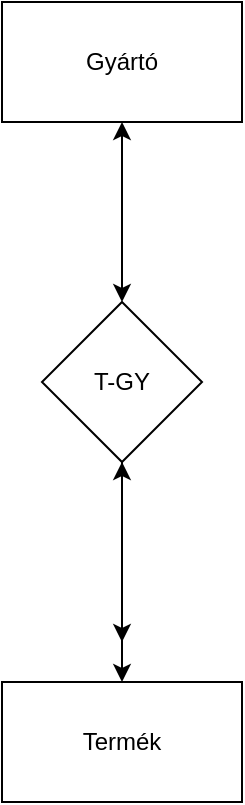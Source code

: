 <mxfile version="20.6.0" type="google"><diagram id="R2lEEEUBdFMjLlhIrx00" name="Page-1"><mxGraphModel dx="1033" dy="524" grid="1" gridSize="10" guides="1" tooltips="1" connect="1" arrows="1" fold="1" page="1" pageScale="1" pageWidth="850" pageHeight="1100" math="0" shadow="0" extFonts="Permanent Marker^https://fonts.googleapis.com/css?family=Permanent+Marker"><root><mxCell id="0"/><mxCell id="1" parent="0"/><mxCell id="SmWhDM5IqEVHbuOT3FbZ-1" value="Termék" style="rounded=0;whiteSpace=wrap;html=1;" parent="1" vertex="1"><mxGeometry x="110" y="450" width="120" height="60" as="geometry"/></mxCell><mxCell id="SmWhDM5IqEVHbuOT3FbZ-2" value="Gyártó" style="rounded=0;whiteSpace=wrap;html=1;" parent="1" vertex="1"><mxGeometry x="110" y="110" width="120" height="60" as="geometry"/></mxCell><mxCell id="SmWhDM5IqEVHbuOT3FbZ-3" value="T-GY" style="rhombus;whiteSpace=wrap;html=1;" parent="1" vertex="1"><mxGeometry x="130" y="260" width="80" height="80" as="geometry"/></mxCell><mxCell id="SmWhDM5IqEVHbuOT3FbZ-4" value="" style="endArrow=classic;startArrow=classic;html=1;rounded=0;entryX=0.5;entryY=0;entryDx=0;entryDy=0;exitX=0.5;exitY=1;exitDx=0;exitDy=0;" parent="1" source="SmWhDM5IqEVHbuOT3FbZ-2" target="SmWhDM5IqEVHbuOT3FbZ-3" edge="1"><mxGeometry width="50" height="50" relative="1" as="geometry"><mxPoint x="130" y="175" as="sourcePoint"/><mxPoint x="130" y="245" as="targetPoint"/></mxGeometry></mxCell><mxCell id="SmWhDM5IqEVHbuOT3FbZ-5" value="" style="endArrow=classic;html=1;rounded=0;exitX=0.5;exitY=1;exitDx=0;exitDy=0;" parent="1" source="SmWhDM5IqEVHbuOT3FbZ-3" edge="1"><mxGeometry width="50" height="50" relative="1" as="geometry"><mxPoint x="130" y="330" as="sourcePoint"/><mxPoint x="170" y="430" as="targetPoint"/></mxGeometry></mxCell><mxCell id="SmWhDM5IqEVHbuOT3FbZ-6" value="" style="endArrow=classic;startArrow=classic;html=1;rounded=0;entryX=0.5;entryY=1;entryDx=0;entryDy=0;exitX=0.5;exitY=0;exitDx=0;exitDy=0;" parent="1" source="SmWhDM5IqEVHbuOT3FbZ-1" target="SmWhDM5IqEVHbuOT3FbZ-3" edge="1"><mxGeometry width="50" height="50" relative="1" as="geometry"><mxPoint x="129.96" y="401.02" as="sourcePoint"/><mxPoint x="130" y="325" as="targetPoint"/></mxGeometry></mxCell></root></mxGraphModel></diagram></mxfile>